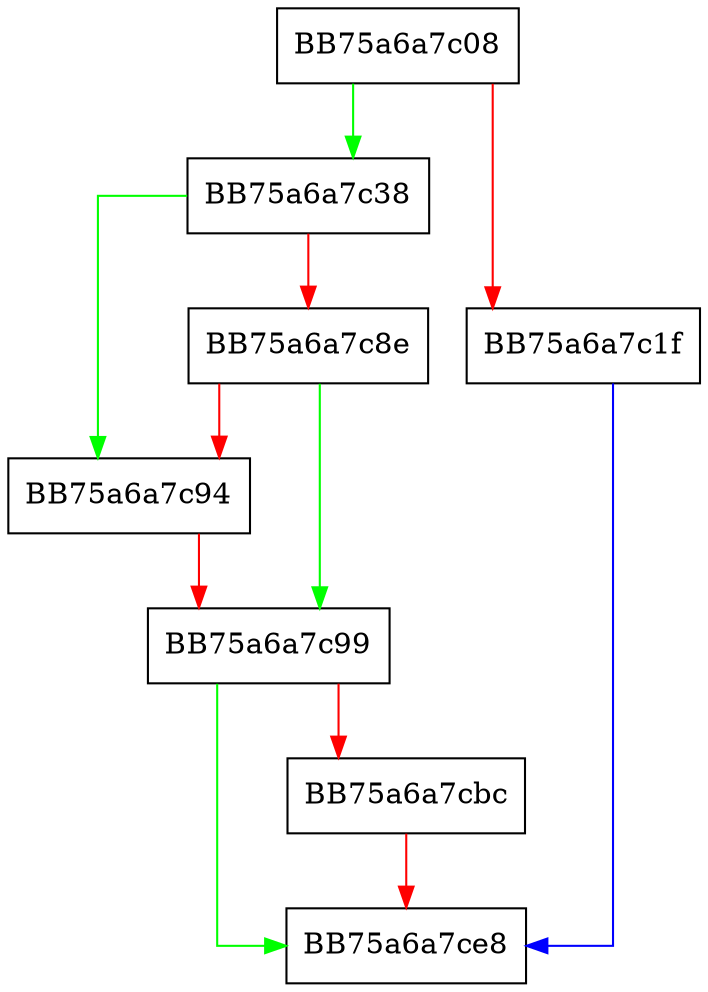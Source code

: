 digraph jsrandom {
  node [shape="box"];
  graph [splines=ortho];
  BB75a6a7c08 -> BB75a6a7c38 [color="green"];
  BB75a6a7c08 -> BB75a6a7c1f [color="red"];
  BB75a6a7c1f -> BB75a6a7ce8 [color="blue"];
  BB75a6a7c38 -> BB75a6a7c94 [color="green"];
  BB75a6a7c38 -> BB75a6a7c8e [color="red"];
  BB75a6a7c8e -> BB75a6a7c99 [color="green"];
  BB75a6a7c8e -> BB75a6a7c94 [color="red"];
  BB75a6a7c94 -> BB75a6a7c99 [color="red"];
  BB75a6a7c99 -> BB75a6a7ce8 [color="green"];
  BB75a6a7c99 -> BB75a6a7cbc [color="red"];
  BB75a6a7cbc -> BB75a6a7ce8 [color="red"];
}